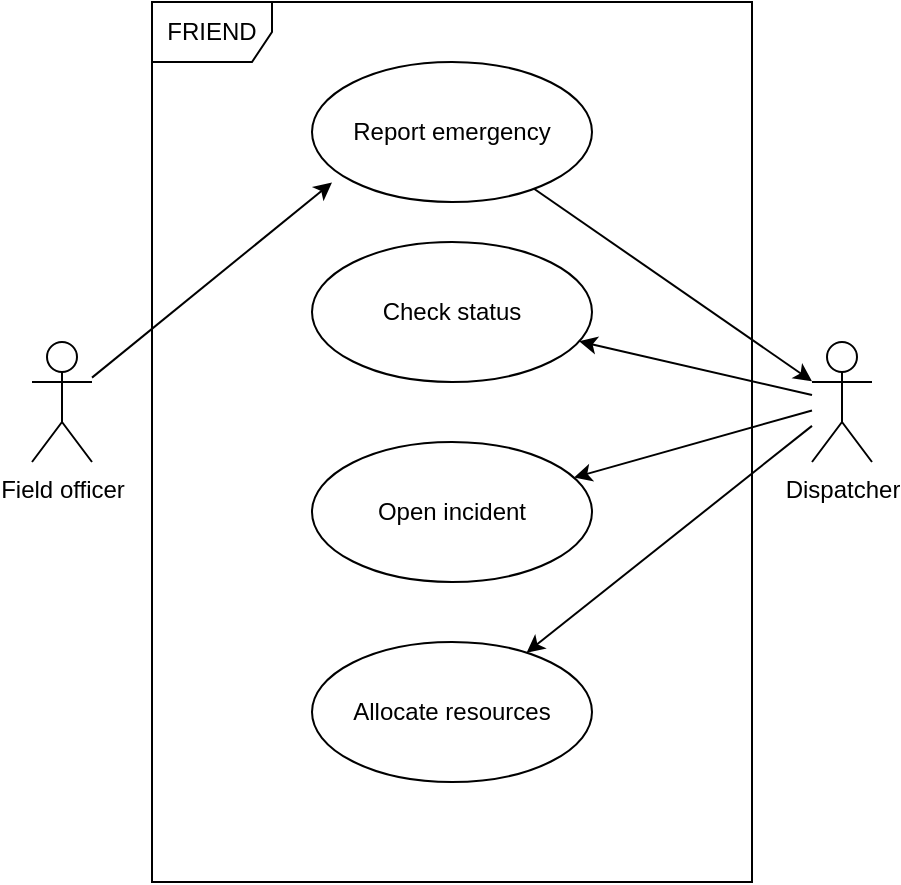 <mxfile version="14.4.6" type="device"><diagram id="sCrUJemwMIl0c-N4BrSs" name="Page-1"><mxGraphModel dx="460" dy="752" grid="1" gridSize="10" guides="1" tooltips="1" connect="1" arrows="1" fold="1" page="1" pageScale="1" pageWidth="850" pageHeight="1100" math="0" shadow="0"><root><mxCell id="0"/><mxCell id="1" parent="0"/><mxCell id="arQiCi4dP9EQ5T6K1YUe-1" value="Field officer" style="shape=umlActor;verticalLabelPosition=bottom;verticalAlign=top;html=1;outlineConnect=0;" vertex="1" parent="1"><mxGeometry x="190" y="320" width="30" height="60" as="geometry"/></mxCell><mxCell id="arQiCi4dP9EQ5T6K1YUe-2" value="Dispatcher" style="shape=umlActor;verticalLabelPosition=bottom;verticalAlign=top;html=1;outlineConnect=0;" vertex="1" parent="1"><mxGeometry x="580" y="320" width="30" height="60" as="geometry"/></mxCell><mxCell id="arQiCi4dP9EQ5T6K1YUe-10" value="Report emergency" style="ellipse;whiteSpace=wrap;html=1;" vertex="1" parent="1"><mxGeometry x="330" y="180" width="140" height="70" as="geometry"/></mxCell><mxCell id="arQiCi4dP9EQ5T6K1YUe-11" value="FRIEND" style="shape=umlFrame;whiteSpace=wrap;html=1;" vertex="1" parent="1"><mxGeometry x="250" y="150" width="300" height="440" as="geometry"/></mxCell><mxCell id="arQiCi4dP9EQ5T6K1YUe-12" value="Open incident" style="ellipse;whiteSpace=wrap;html=1;" vertex="1" parent="1"><mxGeometry x="330" y="370" width="140" height="70" as="geometry"/></mxCell><mxCell id="arQiCi4dP9EQ5T6K1YUe-13" value="Allocate resources" style="ellipse;whiteSpace=wrap;html=1;" vertex="1" parent="1"><mxGeometry x="330" y="470" width="140" height="70" as="geometry"/></mxCell><mxCell id="arQiCi4dP9EQ5T6K1YUe-14" value="Check status" style="ellipse;whiteSpace=wrap;html=1;" vertex="1" parent="1"><mxGeometry x="330" y="270" width="140" height="70" as="geometry"/></mxCell><mxCell id="arQiCi4dP9EQ5T6K1YUe-16" value="" style="endArrow=classic;html=1;entryX=0.3;entryY=0.205;entryDx=0;entryDy=0;entryPerimeter=0;" edge="1" parent="1" source="arQiCi4dP9EQ5T6K1YUe-1" target="arQiCi4dP9EQ5T6K1YUe-11"><mxGeometry width="50" height="50" relative="1" as="geometry"><mxPoint x="370" y="390" as="sourcePoint"/><mxPoint x="200" y="270" as="targetPoint"/></mxGeometry></mxCell><mxCell id="arQiCi4dP9EQ5T6K1YUe-17" value="" style="endArrow=classic;html=1;" edge="1" parent="1" source="arQiCi4dP9EQ5T6K1YUe-2" target="arQiCi4dP9EQ5T6K1YUe-14"><mxGeometry width="50" height="50" relative="1" as="geometry"><mxPoint x="230" y="347.607" as="sourcePoint"/><mxPoint x="360" y="240.2" as="targetPoint"/></mxGeometry></mxCell><mxCell id="arQiCi4dP9EQ5T6K1YUe-18" value="" style="endArrow=classic;html=1;" edge="1" parent="1" source="arQiCi4dP9EQ5T6K1YUe-2" target="arQiCi4dP9EQ5T6K1YUe-12"><mxGeometry width="50" height="50" relative="1" as="geometry"><mxPoint x="240" y="357.607" as="sourcePoint"/><mxPoint x="370" y="250.2" as="targetPoint"/></mxGeometry></mxCell><mxCell id="arQiCi4dP9EQ5T6K1YUe-23" value="" style="endArrow=classic;html=1;" edge="1" parent="1" source="arQiCi4dP9EQ5T6K1YUe-2" target="arQiCi4dP9EQ5T6K1YUe-13"><mxGeometry width="50" height="50" relative="1" as="geometry"><mxPoint x="260" y="377.607" as="sourcePoint"/><mxPoint x="390" y="270.2" as="targetPoint"/></mxGeometry></mxCell><mxCell id="arQiCi4dP9EQ5T6K1YUe-25" value="" style="endArrow=classic;html=1;" edge="1" parent="1" source="arQiCi4dP9EQ5T6K1YUe-10" target="arQiCi4dP9EQ5T6K1YUe-2"><mxGeometry width="50" height="50" relative="1" as="geometry"><mxPoint x="450" y="60" as="sourcePoint"/><mxPoint x="440" y="70" as="targetPoint"/></mxGeometry></mxCell></root></mxGraphModel></diagram></mxfile>